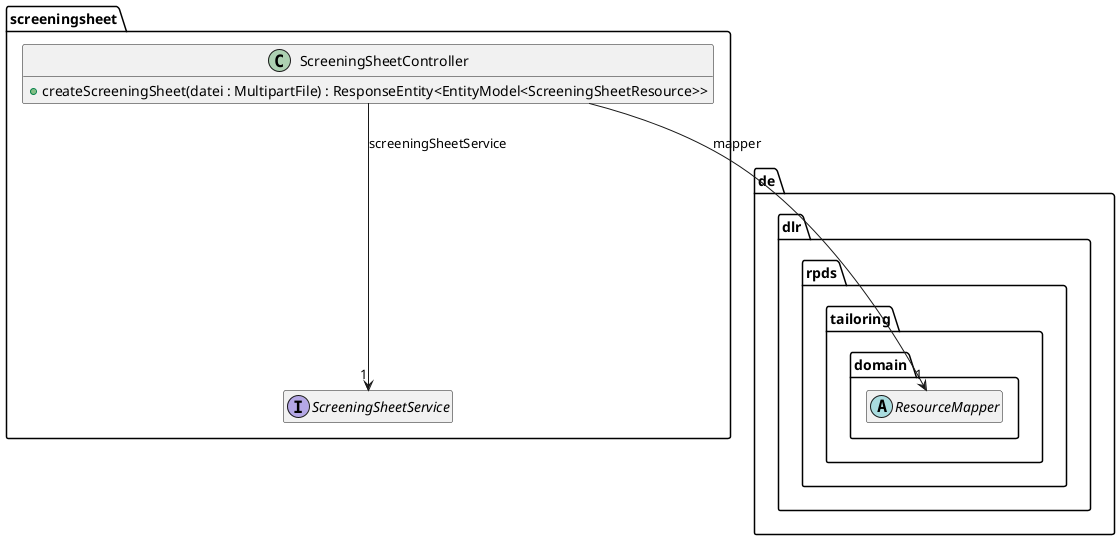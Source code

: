 @startuml
hide empty members

package de.dlr.rpds.tailoring {
    package domain {
        abstract class ResourceMapper
    }
}

package screeningsheet {

    interface ScreeningSheetService {
    }

    class ScreeningSheetController {
        +createScreeningSheet(datei : MultipartFile) : ResponseEntity<EntityModel<ScreeningSheetResource>>
    }
    ScreeningSheetController --> "1" ResourceMapper : mapper
    ScreeningSheetController --> "1" ScreeningSheetService : screeningSheetService

}
@enduml